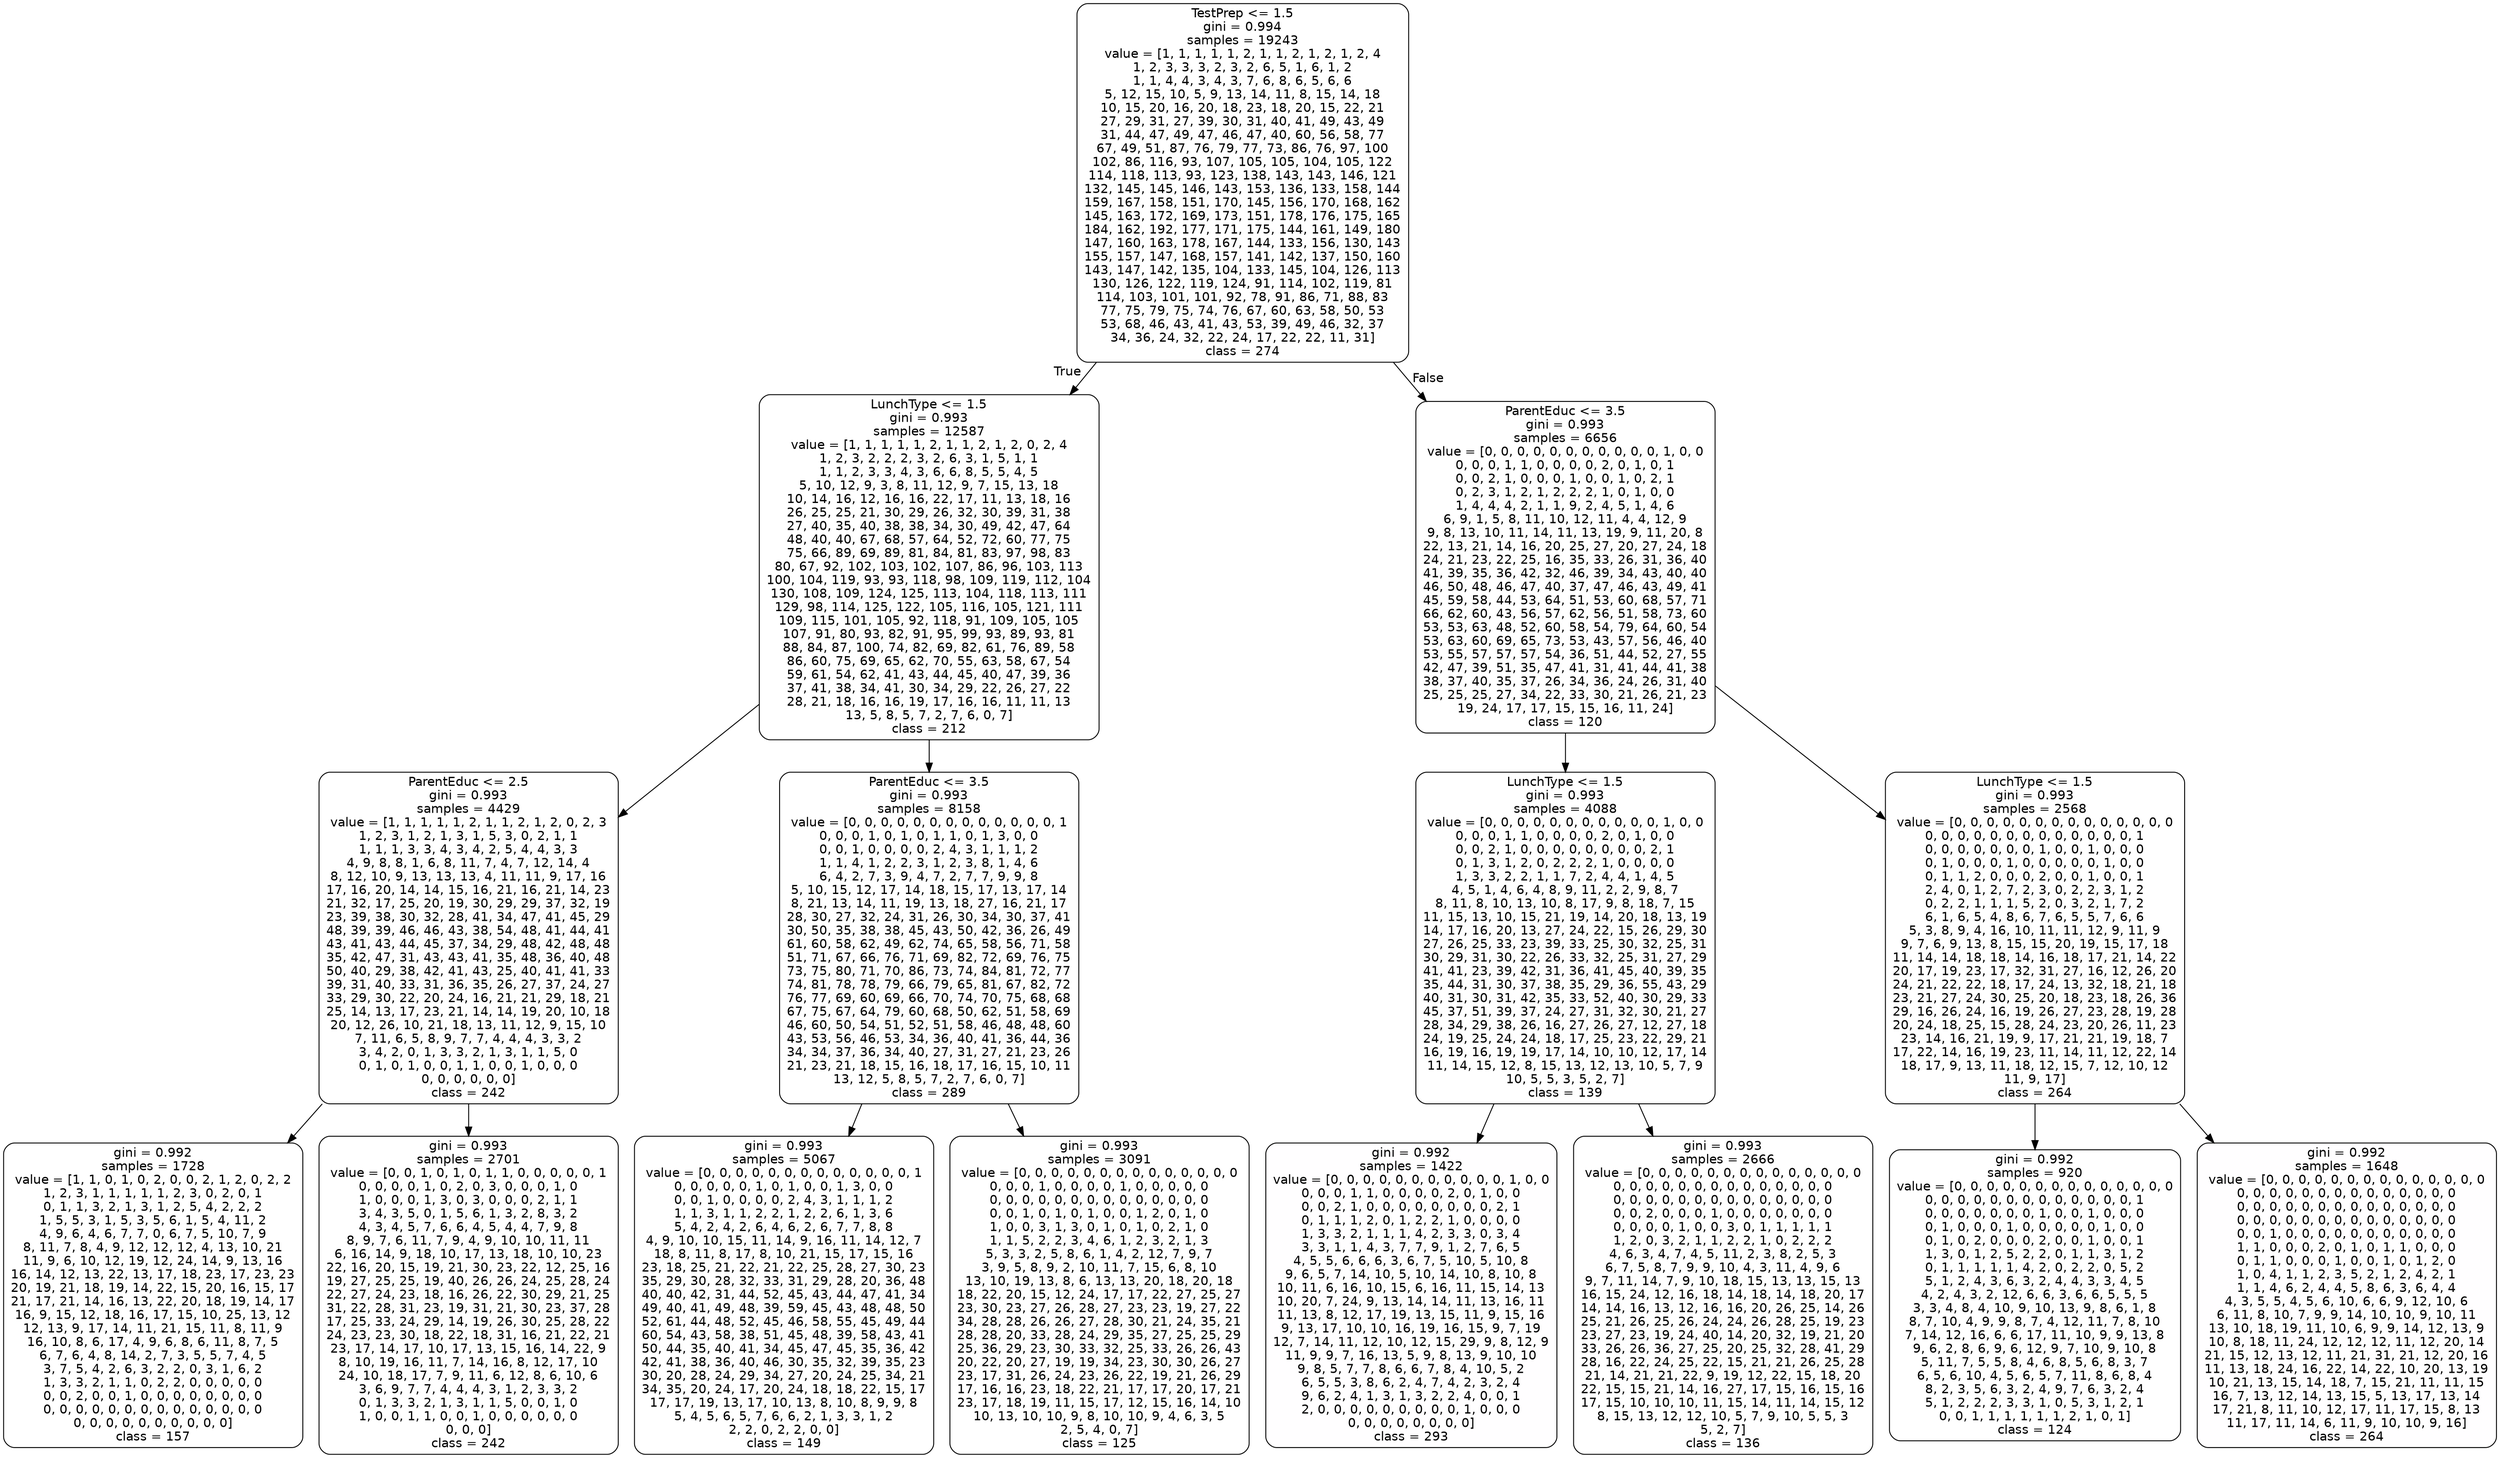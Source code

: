 digraph Tree {
node [shape=box, style="filled, rounded", color="black", fontname="helvetica"] ;
edge [fontname="helvetica"] ;
0 [label="TestPrep <= 1.5\ngini = 0.994\nsamples = 19243\nvalue = [1, 1, 1, 1, 1, 2, 1, 1, 2, 1, 2, 1, 2, 4\n1, 2, 3, 3, 3, 2, 3, 2, 6, 5, 1, 6, 1, 2\n1, 1, 4, 4, 3, 4, 3, 7, 6, 8, 6, 5, 6, 6\n5, 12, 15, 10, 5, 9, 13, 14, 11, 8, 15, 14, 18\n10, 15, 20, 16, 20, 18, 23, 18, 20, 15, 22, 21\n27, 29, 31, 27, 39, 30, 31, 40, 41, 49, 43, 49\n31, 44, 47, 49, 47, 46, 47, 40, 60, 56, 58, 77\n67, 49, 51, 87, 76, 79, 77, 73, 86, 76, 97, 100\n102, 86, 116, 93, 107, 105, 105, 104, 105, 122\n114, 118, 113, 93, 123, 138, 143, 143, 146, 121\n132, 145, 145, 146, 143, 153, 136, 133, 158, 144\n159, 167, 158, 151, 170, 145, 156, 170, 168, 162\n145, 163, 172, 169, 173, 151, 178, 176, 175, 165\n184, 162, 192, 177, 171, 175, 144, 161, 149, 180\n147, 160, 163, 178, 167, 144, 133, 156, 130, 143\n155, 157, 147, 168, 157, 141, 142, 137, 150, 160\n143, 147, 142, 135, 104, 133, 145, 104, 126, 113\n130, 126, 122, 119, 124, 91, 114, 102, 119, 81\n114, 103, 101, 101, 92, 78, 91, 86, 71, 88, 83\n77, 75, 79, 75, 74, 76, 67, 60, 63, 58, 50, 53\n53, 68, 46, 43, 41, 43, 53, 39, 49, 46, 32, 37\n34, 36, 24, 32, 22, 24, 17, 22, 22, 11, 31]\nclass = 274", fillcolor="#ffffff"] ;
1 [label="LunchType <= 1.5\ngini = 0.993\nsamples = 12587\nvalue = [1, 1, 1, 1, 1, 2, 1, 1, 2, 1, 2, 0, 2, 4\n1, 2, 3, 2, 2, 2, 3, 2, 6, 3, 1, 5, 1, 1\n1, 1, 2, 3, 3, 4, 3, 6, 6, 8, 5, 5, 4, 5\n5, 10, 12, 9, 3, 8, 11, 12, 9, 7, 15, 13, 18\n10, 14, 16, 12, 16, 16, 22, 17, 11, 13, 18, 16\n26, 25, 25, 21, 30, 29, 26, 32, 30, 39, 31, 38\n27, 40, 35, 40, 38, 38, 34, 30, 49, 42, 47, 64\n48, 40, 40, 67, 68, 57, 64, 52, 72, 60, 77, 75\n75, 66, 89, 69, 89, 81, 84, 81, 83, 97, 98, 83\n80, 67, 92, 102, 103, 102, 107, 86, 96, 103, 113\n100, 104, 119, 93, 93, 118, 98, 109, 119, 112, 104\n130, 108, 109, 124, 125, 113, 104, 118, 113, 111\n129, 98, 114, 125, 122, 105, 116, 105, 121, 111\n109, 115, 101, 105, 92, 118, 91, 109, 105, 105\n107, 91, 80, 93, 82, 91, 95, 99, 93, 89, 93, 81\n88, 84, 87, 100, 74, 82, 69, 82, 61, 76, 89, 58\n86, 60, 75, 69, 65, 62, 70, 55, 63, 58, 67, 54\n59, 61, 54, 62, 41, 43, 44, 45, 40, 47, 39, 36\n37, 41, 38, 34, 41, 30, 34, 29, 22, 26, 27, 22\n28, 21, 18, 16, 16, 19, 17, 16, 16, 11, 11, 13\n13, 5, 8, 5, 7, 2, 7, 6, 0, 7]\nclass = 212", fillcolor="#ffffff"] ;
0 -> 1 [labeldistance=2.5, labelangle=45, headlabel="True"] ;
2 [label="ParentEduc <= 2.5\ngini = 0.993\nsamples = 4429\nvalue = [1, 1, 1, 1, 1, 2, 1, 1, 2, 1, 2, 0, 2, 3\n1, 2, 3, 1, 2, 1, 3, 1, 5, 3, 0, 2, 1, 1\n1, 1, 1, 3, 3, 4, 3, 4, 2, 5, 4, 4, 3, 3\n4, 9, 8, 8, 1, 6, 8, 11, 7, 4, 7, 12, 14, 4\n8, 12, 10, 9, 13, 13, 13, 4, 11, 11, 9, 17, 16\n17, 16, 20, 14, 14, 15, 16, 21, 16, 21, 14, 23\n21, 32, 17, 25, 20, 19, 30, 29, 29, 37, 32, 19\n23, 39, 38, 30, 32, 28, 41, 34, 47, 41, 45, 29\n48, 39, 39, 46, 46, 43, 38, 54, 48, 41, 44, 41\n43, 41, 43, 44, 45, 37, 34, 29, 48, 42, 48, 48\n35, 42, 47, 31, 43, 43, 41, 35, 48, 36, 40, 48\n50, 40, 29, 38, 42, 41, 43, 25, 40, 41, 41, 33\n39, 31, 40, 33, 31, 36, 35, 26, 27, 37, 24, 27\n33, 29, 30, 22, 20, 24, 16, 21, 21, 29, 18, 21\n25, 14, 13, 17, 23, 21, 14, 14, 19, 20, 10, 18\n20, 12, 26, 10, 21, 18, 13, 11, 12, 9, 15, 10\n7, 11, 6, 5, 8, 9, 7, 7, 4, 4, 4, 3, 3, 2\n3, 4, 2, 0, 1, 3, 3, 2, 1, 3, 1, 1, 5, 0\n0, 1, 0, 1, 0, 0, 1, 1, 0, 0, 1, 0, 0, 0\n0, 0, 0, 0, 0, 0]\nclass = 242", fillcolor="#ffffff"] ;
1 -> 2 ;
3 [label="gini = 0.992\nsamples = 1728\nvalue = [1, 1, 0, 1, 0, 2, 0, 0, 2, 1, 2, 0, 2, 2\n1, 2, 3, 1, 1, 1, 1, 1, 2, 3, 0, 2, 0, 1\n0, 1, 1, 3, 2, 1, 3, 1, 2, 5, 4, 2, 2, 2\n1, 5, 5, 3, 1, 5, 3, 5, 6, 1, 5, 4, 11, 2\n4, 9, 6, 4, 6, 7, 7, 0, 6, 7, 5, 10, 7, 9\n8, 11, 7, 8, 4, 9, 12, 12, 12, 4, 13, 10, 21\n11, 9, 6, 10, 12, 19, 12, 24, 14, 9, 13, 16\n16, 14, 12, 13, 22, 13, 17, 18, 23, 17, 23, 23\n20, 19, 21, 18, 19, 14, 22, 15, 20, 16, 15, 17\n21, 17, 21, 14, 16, 13, 22, 20, 18, 19, 14, 17\n16, 9, 15, 12, 18, 16, 17, 15, 10, 25, 13, 12\n12, 13, 9, 17, 14, 11, 21, 15, 11, 8, 11, 9\n16, 10, 8, 6, 17, 4, 9, 6, 8, 6, 11, 8, 7, 5\n6, 7, 6, 4, 8, 14, 2, 7, 3, 5, 5, 7, 4, 5\n3, 7, 5, 4, 2, 6, 3, 2, 2, 0, 3, 1, 6, 2\n1, 3, 3, 2, 1, 1, 0, 2, 2, 0, 0, 0, 0, 0\n0, 0, 2, 0, 0, 1, 0, 0, 0, 0, 0, 0, 0, 0\n0, 0, 0, 0, 0, 0, 0, 0, 0, 0, 0, 0, 0, 0\n0, 0, 0, 0, 0, 0, 0, 0, 0, 0]\nclass = 157", fillcolor="#ffffff"] ;
2 -> 3 ;
4 [label="gini = 0.993\nsamples = 2701\nvalue = [0, 0, 1, 0, 1, 0, 1, 1, 0, 0, 0, 0, 0, 1\n0, 0, 0, 0, 1, 0, 2, 0, 3, 0, 0, 0, 1, 0\n1, 0, 0, 0, 1, 3, 0, 3, 0, 0, 0, 2, 1, 1\n3, 4, 3, 5, 0, 1, 5, 6, 1, 3, 2, 8, 3, 2\n4, 3, 4, 5, 7, 6, 6, 4, 5, 4, 4, 7, 9, 8\n8, 9, 7, 6, 11, 7, 9, 4, 9, 10, 10, 11, 11\n6, 16, 14, 9, 18, 10, 17, 13, 18, 10, 10, 23\n22, 16, 20, 15, 19, 21, 30, 23, 22, 12, 25, 16\n19, 27, 25, 25, 19, 40, 26, 26, 24, 25, 28, 24\n22, 27, 24, 23, 18, 16, 26, 22, 30, 29, 21, 25\n31, 22, 28, 31, 23, 19, 31, 21, 30, 23, 37, 28\n17, 25, 33, 24, 29, 14, 19, 26, 30, 25, 28, 22\n24, 23, 23, 30, 18, 22, 18, 31, 16, 21, 22, 21\n23, 17, 14, 17, 10, 17, 13, 15, 16, 14, 22, 9\n8, 10, 19, 16, 11, 7, 14, 16, 8, 12, 17, 10\n24, 10, 18, 17, 7, 9, 11, 6, 12, 8, 6, 10, 6\n3, 6, 9, 7, 7, 4, 4, 4, 3, 1, 2, 3, 3, 2\n0, 1, 3, 3, 2, 1, 3, 1, 1, 5, 0, 0, 1, 0\n1, 0, 0, 1, 1, 0, 0, 1, 0, 0, 0, 0, 0, 0\n0, 0, 0]\nclass = 242", fillcolor="#ffffff"] ;
2 -> 4 ;
5 [label="ParentEduc <= 3.5\ngini = 0.993\nsamples = 8158\nvalue = [0, 0, 0, 0, 0, 0, 0, 0, 0, 0, 0, 0, 0, 1\n0, 0, 0, 1, 0, 1, 0, 1, 1, 0, 1, 3, 0, 0\n0, 0, 1, 0, 0, 0, 0, 2, 4, 3, 1, 1, 1, 2\n1, 1, 4, 1, 2, 2, 3, 1, 2, 3, 8, 1, 4, 6\n6, 4, 2, 7, 3, 9, 4, 7, 2, 7, 7, 9, 9, 8\n5, 10, 15, 12, 17, 14, 18, 15, 17, 13, 17, 14\n8, 21, 13, 14, 11, 19, 13, 18, 27, 16, 21, 17\n28, 30, 27, 32, 24, 31, 26, 30, 34, 30, 37, 41\n30, 50, 35, 38, 38, 45, 43, 50, 42, 36, 26, 49\n61, 60, 58, 62, 49, 62, 74, 65, 58, 56, 71, 58\n51, 71, 67, 66, 76, 71, 69, 82, 72, 69, 76, 75\n73, 75, 80, 71, 70, 86, 73, 74, 84, 81, 72, 77\n74, 81, 78, 78, 79, 66, 79, 65, 81, 67, 82, 72\n76, 77, 69, 60, 69, 66, 70, 74, 70, 75, 68, 68\n67, 75, 67, 64, 79, 60, 68, 50, 62, 51, 58, 69\n46, 60, 50, 54, 51, 52, 51, 58, 46, 48, 48, 60\n43, 53, 56, 46, 53, 34, 36, 40, 41, 36, 44, 36\n34, 34, 37, 36, 34, 40, 27, 31, 27, 21, 23, 26\n21, 23, 21, 18, 15, 16, 18, 17, 16, 15, 10, 11\n13, 12, 5, 8, 5, 7, 2, 7, 6, 0, 7]\nclass = 289", fillcolor="#ffffff"] ;
1 -> 5 ;
6 [label="gini = 0.993\nsamples = 5067\nvalue = [0, 0, 0, 0, 0, 0, 0, 0, 0, 0, 0, 0, 0, 1\n0, 0, 0, 0, 0, 1, 0, 1, 0, 0, 1, 3, 0, 0\n0, 0, 1, 0, 0, 0, 0, 2, 4, 3, 1, 1, 1, 2\n1, 1, 3, 1, 1, 2, 2, 1, 2, 2, 6, 1, 3, 6\n5, 4, 2, 4, 2, 6, 4, 6, 2, 6, 7, 7, 8, 8\n4, 9, 10, 10, 15, 11, 14, 9, 16, 11, 14, 12, 7\n18, 8, 11, 8, 17, 8, 10, 21, 15, 17, 15, 16\n23, 18, 25, 21, 22, 21, 22, 25, 28, 27, 30, 23\n35, 29, 30, 28, 32, 33, 31, 29, 28, 20, 36, 48\n40, 40, 42, 31, 44, 52, 45, 43, 44, 47, 41, 34\n49, 40, 41, 49, 48, 39, 59, 45, 43, 48, 48, 50\n52, 61, 44, 48, 52, 45, 46, 58, 55, 45, 49, 44\n60, 54, 43, 58, 38, 51, 45, 48, 39, 58, 43, 41\n50, 44, 35, 40, 41, 34, 45, 47, 45, 35, 36, 42\n42, 41, 38, 36, 40, 46, 30, 35, 32, 39, 35, 23\n30, 20, 28, 24, 29, 34, 27, 20, 24, 25, 34, 21\n34, 35, 20, 24, 17, 20, 24, 18, 18, 22, 15, 17\n17, 17, 19, 13, 17, 10, 13, 8, 10, 8, 9, 9, 8\n5, 4, 5, 6, 5, 7, 6, 6, 2, 1, 3, 3, 1, 2\n2, 2, 0, 2, 2, 0, 0]\nclass = 149", fillcolor="#ffffff"] ;
5 -> 6 ;
7 [label="gini = 0.993\nsamples = 3091\nvalue = [0, 0, 0, 0, 0, 0, 0, 0, 0, 0, 0, 0, 0, 0\n0, 0, 0, 1, 0, 0, 0, 0, 1, 0, 0, 0, 0, 0\n0, 0, 0, 0, 0, 0, 0, 0, 0, 0, 0, 0, 0, 0\n0, 0, 1, 0, 1, 0, 1, 0, 0, 1, 2, 0, 1, 0\n1, 0, 0, 3, 1, 3, 0, 1, 0, 1, 0, 2, 1, 0\n1, 1, 5, 2, 2, 3, 4, 6, 1, 2, 3, 2, 1, 3\n5, 3, 3, 2, 5, 8, 6, 1, 4, 2, 12, 7, 9, 7\n3, 9, 5, 8, 9, 2, 10, 11, 7, 15, 6, 8, 10\n13, 10, 19, 13, 8, 6, 13, 13, 20, 18, 20, 18\n18, 22, 20, 15, 12, 24, 17, 17, 22, 27, 25, 27\n23, 30, 23, 27, 26, 28, 27, 23, 23, 19, 27, 22\n34, 28, 28, 26, 26, 27, 28, 30, 21, 24, 35, 21\n28, 28, 20, 33, 28, 24, 29, 35, 27, 25, 25, 29\n25, 36, 29, 23, 30, 33, 32, 25, 33, 26, 26, 43\n20, 22, 20, 27, 19, 19, 34, 23, 30, 30, 26, 27\n23, 17, 31, 26, 24, 23, 26, 22, 19, 21, 26, 29\n17, 16, 16, 23, 18, 22, 21, 17, 17, 20, 17, 21\n23, 17, 18, 19, 11, 15, 17, 12, 15, 16, 14, 10\n10, 13, 10, 10, 9, 8, 10, 10, 9, 4, 6, 3, 5\n2, 5, 4, 0, 7]\nclass = 125", fillcolor="#ffffff"] ;
5 -> 7 ;
8 [label="ParentEduc <= 3.5\ngini = 0.993\nsamples = 6656\nvalue = [0, 0, 0, 0, 0, 0, 0, 0, 0, 0, 0, 1, 0, 0\n0, 0, 0, 1, 1, 0, 0, 0, 0, 2, 0, 1, 0, 1\n0, 0, 2, 1, 0, 0, 0, 1, 0, 0, 1, 0, 2, 1\n0, 2, 3, 1, 2, 1, 2, 2, 2, 1, 0, 1, 0, 0\n1, 4, 4, 4, 2, 1, 1, 9, 2, 4, 5, 1, 4, 6\n6, 9, 1, 5, 8, 11, 10, 12, 11, 4, 4, 12, 9\n9, 8, 13, 10, 11, 14, 11, 13, 19, 9, 11, 20, 8\n22, 13, 21, 14, 16, 20, 25, 27, 20, 27, 24, 18\n24, 21, 23, 22, 25, 16, 35, 33, 26, 31, 36, 40\n41, 39, 35, 36, 42, 32, 46, 39, 34, 43, 40, 40\n46, 50, 48, 46, 47, 40, 37, 47, 46, 43, 49, 41\n45, 59, 58, 44, 53, 64, 51, 53, 60, 68, 57, 71\n66, 62, 60, 43, 56, 57, 62, 56, 51, 58, 73, 60\n53, 53, 63, 48, 52, 60, 58, 54, 79, 64, 60, 54\n53, 63, 60, 69, 65, 73, 53, 43, 57, 56, 46, 40\n53, 55, 57, 57, 57, 54, 36, 51, 44, 52, 27, 55\n42, 47, 39, 51, 35, 47, 41, 31, 41, 44, 41, 38\n38, 37, 40, 35, 37, 26, 34, 36, 24, 26, 31, 40\n25, 25, 25, 27, 34, 22, 33, 30, 21, 26, 21, 23\n19, 24, 17, 17, 15, 15, 16, 11, 24]\nclass = 120", fillcolor="#ffffff"] ;
0 -> 8 [labeldistance=2.5, labelangle=-45, headlabel="False"] ;
9 [label="LunchType <= 1.5\ngini = 0.993\nsamples = 4088\nvalue = [0, 0, 0, 0, 0, 0, 0, 0, 0, 0, 0, 1, 0, 0\n0, 0, 0, 1, 1, 0, 0, 0, 0, 2, 0, 1, 0, 0\n0, 0, 2, 1, 0, 0, 0, 0, 0, 0, 0, 0, 2, 1\n0, 1, 3, 1, 2, 0, 2, 2, 2, 1, 0, 0, 0, 0\n1, 3, 3, 2, 2, 1, 1, 7, 2, 4, 4, 1, 4, 5\n4, 5, 1, 4, 6, 4, 8, 9, 11, 2, 2, 9, 8, 7\n8, 11, 8, 10, 13, 10, 8, 17, 9, 8, 18, 7, 15\n11, 15, 13, 10, 15, 21, 19, 14, 20, 18, 13, 19\n14, 17, 16, 20, 13, 27, 24, 22, 15, 26, 29, 30\n27, 26, 25, 33, 23, 39, 33, 25, 30, 32, 25, 31\n30, 29, 31, 30, 22, 26, 33, 32, 25, 31, 27, 29\n41, 41, 23, 39, 42, 31, 36, 41, 45, 40, 39, 35\n35, 44, 31, 30, 37, 38, 35, 29, 36, 55, 43, 29\n40, 31, 30, 31, 42, 35, 33, 52, 40, 30, 29, 33\n45, 37, 51, 39, 37, 24, 27, 31, 32, 30, 21, 27\n28, 34, 29, 38, 26, 16, 27, 26, 27, 12, 27, 18\n24, 19, 25, 24, 24, 18, 17, 25, 23, 22, 29, 21\n16, 19, 16, 19, 19, 17, 14, 10, 10, 12, 17, 14\n11, 14, 15, 12, 8, 15, 13, 12, 13, 10, 5, 7, 9\n10, 5, 5, 3, 5, 2, 7]\nclass = 139", fillcolor="#ffffff"] ;
8 -> 9 ;
10 [label="gini = 0.992\nsamples = 1422\nvalue = [0, 0, 0, 0, 0, 0, 0, 0, 0, 0, 0, 1, 0, 0\n0, 0, 0, 1, 1, 0, 0, 0, 0, 2, 0, 1, 0, 0\n0, 0, 2, 1, 0, 0, 0, 0, 0, 0, 0, 0, 2, 1\n0, 1, 1, 1, 2, 0, 1, 2, 2, 1, 0, 0, 0, 0\n1, 3, 3, 2, 1, 1, 1, 4, 2, 3, 3, 0, 3, 4\n3, 3, 1, 1, 4, 3, 7, 7, 9, 1, 2, 7, 6, 5\n4, 5, 5, 6, 6, 6, 3, 6, 7, 5, 10, 5, 10, 8\n9, 6, 5, 7, 14, 10, 5, 10, 14, 10, 8, 10, 8\n10, 11, 6, 16, 10, 15, 6, 16, 11, 15, 14, 13\n10, 20, 7, 24, 9, 13, 14, 14, 11, 13, 16, 11\n11, 13, 8, 12, 17, 19, 13, 15, 11, 9, 15, 16\n9, 13, 17, 10, 10, 16, 19, 16, 15, 9, 7, 19\n12, 7, 14, 11, 12, 10, 12, 15, 29, 9, 8, 12, 9\n11, 9, 9, 7, 16, 13, 5, 9, 8, 13, 9, 10, 10\n9, 8, 5, 7, 7, 8, 6, 6, 7, 8, 4, 10, 5, 2\n6, 5, 5, 3, 8, 6, 2, 4, 7, 4, 2, 3, 2, 4\n9, 6, 2, 4, 1, 3, 1, 3, 2, 2, 4, 0, 0, 1\n2, 0, 0, 0, 0, 0, 0, 0, 0, 0, 1, 0, 0, 0\n0, 0, 0, 0, 0, 0, 0, 0]\nclass = 293", fillcolor="#fffeff"] ;
9 -> 10 ;
11 [label="gini = 0.993\nsamples = 2666\nvalue = [0, 0, 0, 0, 0, 0, 0, 0, 0, 0, 0, 0, 0, 0\n0, 0, 0, 0, 0, 0, 0, 0, 0, 0, 0, 0, 0, 0\n0, 0, 0, 0, 0, 0, 0, 0, 0, 0, 0, 0, 0, 0\n0, 0, 2, 0, 0, 0, 1, 0, 0, 0, 0, 0, 0, 0\n0, 0, 0, 0, 1, 0, 0, 3, 0, 1, 1, 1, 1, 1\n1, 2, 0, 3, 2, 1, 1, 2, 2, 1, 0, 2, 2, 2\n4, 6, 3, 4, 7, 4, 5, 11, 2, 3, 8, 2, 5, 3\n6, 7, 5, 8, 7, 9, 9, 10, 4, 3, 11, 4, 9, 6\n9, 7, 11, 14, 7, 9, 10, 18, 15, 13, 13, 15, 13\n16, 15, 24, 12, 16, 18, 14, 18, 14, 18, 20, 17\n14, 14, 16, 13, 12, 16, 16, 20, 26, 25, 14, 26\n25, 21, 26, 25, 26, 24, 24, 26, 28, 25, 19, 23\n23, 27, 23, 19, 24, 40, 14, 20, 32, 19, 21, 20\n33, 26, 26, 36, 27, 25, 20, 25, 32, 28, 41, 29\n28, 16, 22, 24, 25, 22, 15, 21, 21, 26, 25, 28\n21, 14, 21, 21, 22, 9, 19, 12, 22, 15, 18, 20\n22, 15, 15, 21, 14, 16, 27, 17, 15, 16, 15, 16\n17, 15, 10, 10, 10, 11, 15, 14, 11, 14, 15, 12\n8, 15, 13, 12, 12, 10, 5, 7, 9, 10, 5, 5, 3\n5, 2, 7]\nclass = 136", fillcolor="#ffffff"] ;
9 -> 11 ;
12 [label="LunchType <= 1.5\ngini = 0.993\nsamples = 2568\nvalue = [0, 0, 0, 0, 0, 0, 0, 0, 0, 0, 0, 0, 0, 0\n0, 0, 0, 0, 0, 0, 0, 0, 0, 0, 0, 0, 0, 1\n0, 0, 0, 0, 0, 0, 0, 1, 0, 0, 1, 0, 0, 0\n0, 1, 0, 0, 0, 1, 0, 0, 0, 0, 0, 1, 0, 0\n0, 1, 1, 2, 0, 0, 0, 2, 0, 0, 1, 0, 0, 1\n2, 4, 0, 1, 2, 7, 2, 3, 0, 2, 2, 3, 1, 2\n0, 2, 2, 1, 1, 1, 5, 2, 0, 3, 2, 1, 7, 2\n6, 1, 6, 5, 4, 8, 6, 7, 6, 5, 5, 7, 6, 6\n5, 3, 8, 9, 4, 16, 10, 11, 11, 12, 9, 11, 9\n9, 7, 6, 9, 13, 8, 15, 15, 20, 19, 15, 17, 18\n11, 14, 14, 18, 18, 14, 16, 18, 17, 21, 14, 22\n20, 17, 19, 23, 17, 32, 31, 27, 16, 12, 26, 20\n24, 21, 22, 22, 18, 17, 24, 13, 32, 18, 21, 18\n23, 21, 27, 24, 30, 25, 20, 18, 23, 18, 26, 36\n29, 16, 26, 24, 16, 19, 26, 27, 23, 28, 19, 28\n20, 24, 18, 25, 15, 28, 24, 23, 20, 26, 11, 23\n23, 14, 16, 21, 19, 9, 17, 21, 21, 19, 18, 7\n17, 22, 14, 16, 19, 23, 11, 14, 11, 12, 22, 14\n18, 17, 9, 13, 11, 18, 12, 15, 7, 12, 10, 12\n11, 9, 17]\nclass = 264", fillcolor="#ffffff"] ;
8 -> 12 ;
13 [label="gini = 0.992\nsamples = 920\nvalue = [0, 0, 0, 0, 0, 0, 0, 0, 0, 0, 0, 0, 0, 0\n0, 0, 0, 0, 0, 0, 0, 0, 0, 0, 0, 0, 0, 1\n0, 0, 0, 0, 0, 0, 0, 1, 0, 0, 1, 0, 0, 0\n0, 1, 0, 0, 0, 1, 0, 0, 0, 0, 0, 1, 0, 0\n0, 1, 0, 2, 0, 0, 0, 2, 0, 0, 1, 0, 0, 1\n1, 3, 0, 1, 2, 5, 2, 2, 0, 1, 1, 3, 1, 2\n0, 1, 1, 1, 1, 1, 4, 2, 0, 2, 2, 0, 5, 2\n5, 1, 2, 4, 3, 6, 3, 2, 4, 4, 3, 3, 4, 5\n4, 2, 4, 3, 2, 12, 6, 6, 3, 6, 6, 5, 5, 5\n3, 3, 4, 8, 4, 10, 9, 10, 13, 9, 8, 6, 1, 8\n8, 7, 10, 4, 9, 9, 8, 7, 4, 12, 11, 7, 8, 10\n7, 14, 12, 16, 6, 6, 17, 11, 10, 9, 9, 13, 8\n9, 6, 2, 8, 6, 9, 6, 12, 9, 7, 10, 9, 10, 8\n5, 11, 7, 5, 5, 8, 4, 6, 8, 5, 6, 8, 3, 7\n6, 5, 6, 10, 4, 5, 6, 5, 7, 11, 8, 6, 8, 4\n8, 2, 3, 5, 6, 3, 2, 4, 9, 7, 6, 3, 2, 4\n5, 1, 2, 2, 2, 3, 3, 1, 0, 5, 3, 1, 2, 1\n0, 0, 1, 1, 1, 1, 1, 1, 2, 1, 0, 1]\nclass = 124", fillcolor="#ffffff"] ;
12 -> 13 ;
14 [label="gini = 0.992\nsamples = 1648\nvalue = [0, 0, 0, 0, 0, 0, 0, 0, 0, 0, 0, 0, 0, 0\n0, 0, 0, 0, 0, 0, 0, 0, 0, 0, 0, 0, 0, 0\n0, 0, 0, 0, 0, 0, 0, 0, 0, 0, 0, 0, 0, 0\n0, 0, 0, 0, 0, 0, 0, 0, 0, 0, 0, 0, 0, 0\n0, 0, 1, 0, 0, 0, 0, 0, 0, 0, 0, 0, 0, 0\n1, 1, 0, 0, 0, 2, 0, 1, 0, 1, 1, 0, 0, 0\n0, 1, 1, 0, 0, 0, 1, 0, 0, 1, 0, 1, 2, 0\n1, 0, 4, 1, 1, 2, 3, 5, 2, 1, 2, 4, 2, 1\n1, 1, 4, 6, 2, 4, 4, 5, 8, 6, 3, 6, 4, 4\n4, 3, 5, 5, 4, 5, 6, 10, 6, 6, 9, 12, 10, 6\n6, 11, 8, 10, 7, 9, 9, 14, 10, 10, 9, 10, 11\n13, 10, 18, 19, 11, 10, 6, 9, 9, 14, 12, 13, 9\n10, 8, 18, 11, 24, 12, 12, 12, 11, 12, 20, 14\n21, 15, 12, 13, 12, 11, 21, 31, 21, 12, 20, 16\n11, 13, 18, 24, 16, 22, 14, 22, 10, 20, 13, 19\n10, 21, 13, 15, 14, 18, 7, 15, 21, 11, 11, 15\n16, 7, 13, 12, 14, 13, 15, 5, 13, 17, 13, 14\n17, 21, 8, 11, 10, 12, 17, 11, 17, 15, 8, 13\n11, 17, 11, 14, 6, 11, 9, 10, 10, 9, 16]\nclass = 264", fillcolor="#fffeff"] ;
12 -> 14 ;
}